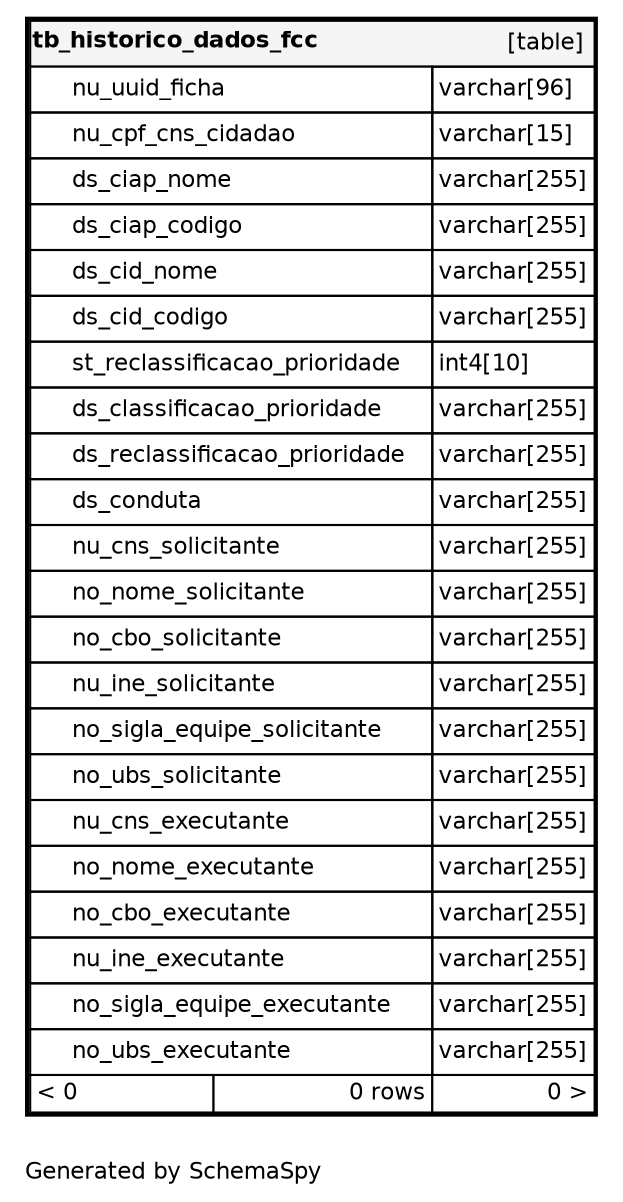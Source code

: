 digraph "oneDegreeRelationshipsDiagram" {
  graph [    rankdir="RL"    bgcolor="#ffffff"    label="\nGenerated by SchemaSpy"    labeljust="l"    nodesep="0.18"    ranksep="0.46"    fontname="Helvetica"    fontsize="11"    ration="compress"  ];  node [    fontname="Helvetica"    fontsize="11"    shape="plaintext"  ];  edge [    arrowsize="0.8"  ];
  "tb_historico_dados_fcc" [
   label=<
    <TABLE BORDER="2" CELLBORDER="1" CELLSPACING="0" BGCOLOR="#ffffff">
      <TR><TD COLSPAN="4"  BGCOLOR="#f5f5f5"><TABLE BORDER="0" CELLSPACING="0"><TR><TD ALIGN="LEFT" FIXEDSIZE="TRUE" WIDTH="134" HEIGHT="16"><B>tb_historico_dados_fcc</B></TD><TD ALIGN="RIGHT">[table]</TD></TR></TABLE></TD></TR>
      <TR><TD PORT="nu_uuid_ficha" COLSPAN="2" BGCOLOR="#ffffff" ALIGN="LEFT"><TABLE BORDER="0" CELLSPACING="0" ALIGN="LEFT"><TR ALIGN="LEFT"><TD ALIGN="LEFT" FIXEDSIZE="TRUE" WIDTH="15" HEIGHT="16"></TD><TD ALIGN="LEFT" FIXEDSIZE="TRUE" WIDTH="172" HEIGHT="16">nu_uuid_ficha</TD></TR></TABLE></TD><TD PORT="nu_uuid_ficha.type" ALIGN="LEFT">varchar[96]</TD></TR>
      <TR><TD PORT="nu_cpf_cns_cidadao" COLSPAN="2" ALIGN="LEFT"><TABLE BORDER="0" CELLSPACING="0" ALIGN="LEFT"><TR ALIGN="LEFT"><TD ALIGN="LEFT" FIXEDSIZE="TRUE" WIDTH="15" HEIGHT="16"></TD><TD ALIGN="LEFT" FIXEDSIZE="TRUE" WIDTH="172" HEIGHT="16">nu_cpf_cns_cidadao</TD></TR></TABLE></TD><TD PORT="nu_cpf_cns_cidadao.type" ALIGN="LEFT">varchar[15]</TD></TR>
      <TR><TD PORT="ds_ciap_nome" COLSPAN="2" ALIGN="LEFT"><TABLE BORDER="0" CELLSPACING="0" ALIGN="LEFT"><TR ALIGN="LEFT"><TD ALIGN="LEFT" FIXEDSIZE="TRUE" WIDTH="15" HEIGHT="16"></TD><TD ALIGN="LEFT" FIXEDSIZE="TRUE" WIDTH="172" HEIGHT="16">ds_ciap_nome</TD></TR></TABLE></TD><TD PORT="ds_ciap_nome.type" ALIGN="LEFT">varchar[255]</TD></TR>
      <TR><TD PORT="ds_ciap_codigo" COLSPAN="2" ALIGN="LEFT"><TABLE BORDER="0" CELLSPACING="0" ALIGN="LEFT"><TR ALIGN="LEFT"><TD ALIGN="LEFT" FIXEDSIZE="TRUE" WIDTH="15" HEIGHT="16"></TD><TD ALIGN="LEFT" FIXEDSIZE="TRUE" WIDTH="172" HEIGHT="16">ds_ciap_codigo</TD></TR></TABLE></TD><TD PORT="ds_ciap_codigo.type" ALIGN="LEFT">varchar[255]</TD></TR>
      <TR><TD PORT="ds_cid_nome" COLSPAN="2" ALIGN="LEFT"><TABLE BORDER="0" CELLSPACING="0" ALIGN="LEFT"><TR ALIGN="LEFT"><TD ALIGN="LEFT" FIXEDSIZE="TRUE" WIDTH="15" HEIGHT="16"></TD><TD ALIGN="LEFT" FIXEDSIZE="TRUE" WIDTH="172" HEIGHT="16">ds_cid_nome</TD></TR></TABLE></TD><TD PORT="ds_cid_nome.type" ALIGN="LEFT">varchar[255]</TD></TR>
      <TR><TD PORT="ds_cid_codigo" COLSPAN="2" ALIGN="LEFT"><TABLE BORDER="0" CELLSPACING="0" ALIGN="LEFT"><TR ALIGN="LEFT"><TD ALIGN="LEFT" FIXEDSIZE="TRUE" WIDTH="15" HEIGHT="16"></TD><TD ALIGN="LEFT" FIXEDSIZE="TRUE" WIDTH="172" HEIGHT="16">ds_cid_codigo</TD></TR></TABLE></TD><TD PORT="ds_cid_codigo.type" ALIGN="LEFT">varchar[255]</TD></TR>
      <TR><TD PORT="st_reclassificacao_prioridade" COLSPAN="2" ALIGN="LEFT"><TABLE BORDER="0" CELLSPACING="0" ALIGN="LEFT"><TR ALIGN="LEFT"><TD ALIGN="LEFT" FIXEDSIZE="TRUE" WIDTH="15" HEIGHT="16"></TD><TD ALIGN="LEFT" FIXEDSIZE="TRUE" WIDTH="172" HEIGHT="16">st_reclassificacao_prioridade</TD></TR></TABLE></TD><TD PORT="st_reclassificacao_prioridade.type" ALIGN="LEFT">int4[10]</TD></TR>
      <TR><TD PORT="ds_classificacao_prioridade" COLSPAN="2" ALIGN="LEFT"><TABLE BORDER="0" CELLSPACING="0" ALIGN="LEFT"><TR ALIGN="LEFT"><TD ALIGN="LEFT" FIXEDSIZE="TRUE" WIDTH="15" HEIGHT="16"></TD><TD ALIGN="LEFT" FIXEDSIZE="TRUE" WIDTH="172" HEIGHT="16">ds_classificacao_prioridade</TD></TR></TABLE></TD><TD PORT="ds_classificacao_prioridade.type" ALIGN="LEFT">varchar[255]</TD></TR>
      <TR><TD PORT="ds_reclassificacao_prioridade" COLSPAN="2" ALIGN="LEFT"><TABLE BORDER="0" CELLSPACING="0" ALIGN="LEFT"><TR ALIGN="LEFT"><TD ALIGN="LEFT" FIXEDSIZE="TRUE" WIDTH="15" HEIGHT="16"></TD><TD ALIGN="LEFT" FIXEDSIZE="TRUE" WIDTH="172" HEIGHT="16">ds_reclassificacao_prioridade</TD></TR></TABLE></TD><TD PORT="ds_reclassificacao_prioridade.type" ALIGN="LEFT">varchar[255]</TD></TR>
      <TR><TD PORT="ds_conduta" COLSPAN="2" ALIGN="LEFT"><TABLE BORDER="0" CELLSPACING="0" ALIGN="LEFT"><TR ALIGN="LEFT"><TD ALIGN="LEFT" FIXEDSIZE="TRUE" WIDTH="15" HEIGHT="16"></TD><TD ALIGN="LEFT" FIXEDSIZE="TRUE" WIDTH="172" HEIGHT="16">ds_conduta</TD></TR></TABLE></TD><TD PORT="ds_conduta.type" ALIGN="LEFT">varchar[255]</TD></TR>
      <TR><TD PORT="nu_cns_solicitante" COLSPAN="2" ALIGN="LEFT"><TABLE BORDER="0" CELLSPACING="0" ALIGN="LEFT"><TR ALIGN="LEFT"><TD ALIGN="LEFT" FIXEDSIZE="TRUE" WIDTH="15" HEIGHT="16"></TD><TD ALIGN="LEFT" FIXEDSIZE="TRUE" WIDTH="172" HEIGHT="16">nu_cns_solicitante</TD></TR></TABLE></TD><TD PORT="nu_cns_solicitante.type" ALIGN="LEFT">varchar[255]</TD></TR>
      <TR><TD PORT="no_nome_solicitante" COLSPAN="2" ALIGN="LEFT"><TABLE BORDER="0" CELLSPACING="0" ALIGN="LEFT"><TR ALIGN="LEFT"><TD ALIGN="LEFT" FIXEDSIZE="TRUE" WIDTH="15" HEIGHT="16"></TD><TD ALIGN="LEFT" FIXEDSIZE="TRUE" WIDTH="172" HEIGHT="16">no_nome_solicitante</TD></TR></TABLE></TD><TD PORT="no_nome_solicitante.type" ALIGN="LEFT">varchar[255]</TD></TR>
      <TR><TD PORT="no_cbo_solicitante" COLSPAN="2" ALIGN="LEFT"><TABLE BORDER="0" CELLSPACING="0" ALIGN="LEFT"><TR ALIGN="LEFT"><TD ALIGN="LEFT" FIXEDSIZE="TRUE" WIDTH="15" HEIGHT="16"></TD><TD ALIGN="LEFT" FIXEDSIZE="TRUE" WIDTH="172" HEIGHT="16">no_cbo_solicitante</TD></TR></TABLE></TD><TD PORT="no_cbo_solicitante.type" ALIGN="LEFT">varchar[255]</TD></TR>
      <TR><TD PORT="nu_ine_solicitante" COLSPAN="2" ALIGN="LEFT"><TABLE BORDER="0" CELLSPACING="0" ALIGN="LEFT"><TR ALIGN="LEFT"><TD ALIGN="LEFT" FIXEDSIZE="TRUE" WIDTH="15" HEIGHT="16"></TD><TD ALIGN="LEFT" FIXEDSIZE="TRUE" WIDTH="172" HEIGHT="16">nu_ine_solicitante</TD></TR></TABLE></TD><TD PORT="nu_ine_solicitante.type" ALIGN="LEFT">varchar[255]</TD></TR>
      <TR><TD PORT="no_sigla_equipe_solicitante" COLSPAN="2" ALIGN="LEFT"><TABLE BORDER="0" CELLSPACING="0" ALIGN="LEFT"><TR ALIGN="LEFT"><TD ALIGN="LEFT" FIXEDSIZE="TRUE" WIDTH="15" HEIGHT="16"></TD><TD ALIGN="LEFT" FIXEDSIZE="TRUE" WIDTH="172" HEIGHT="16">no_sigla_equipe_solicitante</TD></TR></TABLE></TD><TD PORT="no_sigla_equipe_solicitante.type" ALIGN="LEFT">varchar[255]</TD></TR>
      <TR><TD PORT="no_ubs_solicitante" COLSPAN="2" ALIGN="LEFT"><TABLE BORDER="0" CELLSPACING="0" ALIGN="LEFT"><TR ALIGN="LEFT"><TD ALIGN="LEFT" FIXEDSIZE="TRUE" WIDTH="15" HEIGHT="16"></TD><TD ALIGN="LEFT" FIXEDSIZE="TRUE" WIDTH="172" HEIGHT="16">no_ubs_solicitante</TD></TR></TABLE></TD><TD PORT="no_ubs_solicitante.type" ALIGN="LEFT">varchar[255]</TD></TR>
      <TR><TD PORT="nu_cns_executante" COLSPAN="2" ALIGN="LEFT"><TABLE BORDER="0" CELLSPACING="0" ALIGN="LEFT"><TR ALIGN="LEFT"><TD ALIGN="LEFT" FIXEDSIZE="TRUE" WIDTH="15" HEIGHT="16"></TD><TD ALIGN="LEFT" FIXEDSIZE="TRUE" WIDTH="172" HEIGHT="16">nu_cns_executante</TD></TR></TABLE></TD><TD PORT="nu_cns_executante.type" ALIGN="LEFT">varchar[255]</TD></TR>
      <TR><TD PORT="no_nome_executante" COLSPAN="2" ALIGN="LEFT"><TABLE BORDER="0" CELLSPACING="0" ALIGN="LEFT"><TR ALIGN="LEFT"><TD ALIGN="LEFT" FIXEDSIZE="TRUE" WIDTH="15" HEIGHT="16"></TD><TD ALIGN="LEFT" FIXEDSIZE="TRUE" WIDTH="172" HEIGHT="16">no_nome_executante</TD></TR></TABLE></TD><TD PORT="no_nome_executante.type" ALIGN="LEFT">varchar[255]</TD></TR>
      <TR><TD PORT="no_cbo_executante" COLSPAN="2" ALIGN="LEFT"><TABLE BORDER="0" CELLSPACING="0" ALIGN="LEFT"><TR ALIGN="LEFT"><TD ALIGN="LEFT" FIXEDSIZE="TRUE" WIDTH="15" HEIGHT="16"></TD><TD ALIGN="LEFT" FIXEDSIZE="TRUE" WIDTH="172" HEIGHT="16">no_cbo_executante</TD></TR></TABLE></TD><TD PORT="no_cbo_executante.type" ALIGN="LEFT">varchar[255]</TD></TR>
      <TR><TD PORT="nu_ine_executante" COLSPAN="2" ALIGN="LEFT"><TABLE BORDER="0" CELLSPACING="0" ALIGN="LEFT"><TR ALIGN="LEFT"><TD ALIGN="LEFT" FIXEDSIZE="TRUE" WIDTH="15" HEIGHT="16"></TD><TD ALIGN="LEFT" FIXEDSIZE="TRUE" WIDTH="172" HEIGHT="16">nu_ine_executante</TD></TR></TABLE></TD><TD PORT="nu_ine_executante.type" ALIGN="LEFT">varchar[255]</TD></TR>
      <TR><TD PORT="no_sigla_equipe_executante" COLSPAN="2" ALIGN="LEFT"><TABLE BORDER="0" CELLSPACING="0" ALIGN="LEFT"><TR ALIGN="LEFT"><TD ALIGN="LEFT" FIXEDSIZE="TRUE" WIDTH="15" HEIGHT="16"></TD><TD ALIGN="LEFT" FIXEDSIZE="TRUE" WIDTH="172" HEIGHT="16">no_sigla_equipe_executante</TD></TR></TABLE></TD><TD PORT="no_sigla_equipe_executante.type" ALIGN="LEFT">varchar[255]</TD></TR>
      <TR><TD PORT="no_ubs_executante" COLSPAN="2" ALIGN="LEFT"><TABLE BORDER="0" CELLSPACING="0" ALIGN="LEFT"><TR ALIGN="LEFT"><TD ALIGN="LEFT" FIXEDSIZE="TRUE" WIDTH="15" HEIGHT="16"></TD><TD ALIGN="LEFT" FIXEDSIZE="TRUE" WIDTH="172" HEIGHT="16">no_ubs_executante</TD></TR></TABLE></TD><TD PORT="no_ubs_executante.type" ALIGN="LEFT">varchar[255]</TD></TR>
      <TR><TD ALIGN="LEFT" BGCOLOR="#ffffff">&lt; 0</TD><TD ALIGN="RIGHT" BGCOLOR="#ffffff">0 rows</TD><TD ALIGN="RIGHT" BGCOLOR="#ffffff">0 &gt;</TD></TR>
    </TABLE>>
    URL="tb_historico_dados_fcc.html"
    target="_top"
    tooltip="tb_historico_dados_fcc"
  ];
}
